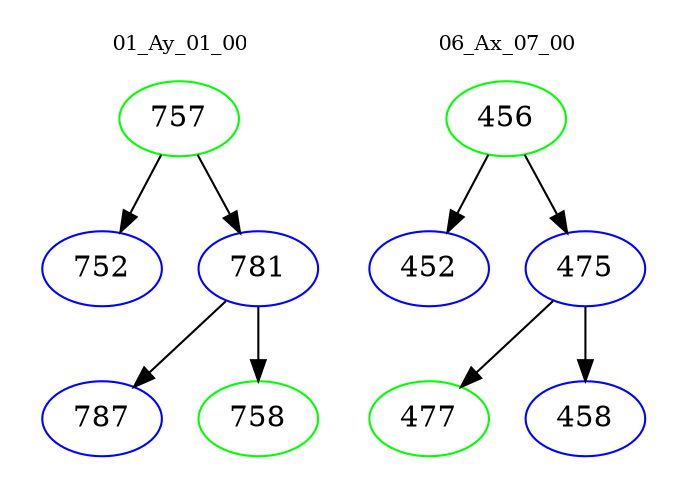 digraph{
subgraph cluster_0 {
color = white
label = "01_Ay_01_00";
fontsize=10;
T0_757 [label="757", color="green"]
T0_757 -> T0_752 [color="black"]
T0_752 [label="752", color="blue"]
T0_757 -> T0_781 [color="black"]
T0_781 [label="781", color="blue"]
T0_781 -> T0_787 [color="black"]
T0_787 [label="787", color="blue"]
T0_781 -> T0_758 [color="black"]
T0_758 [label="758", color="green"]
}
subgraph cluster_1 {
color = white
label = "06_Ax_07_00";
fontsize=10;
T1_456 [label="456", color="green"]
T1_456 -> T1_452 [color="black"]
T1_452 [label="452", color="blue"]
T1_456 -> T1_475 [color="black"]
T1_475 [label="475", color="blue"]
T1_475 -> T1_477 [color="black"]
T1_477 [label="477", color="green"]
T1_475 -> T1_458 [color="black"]
T1_458 [label="458", color="blue"]
}
}
